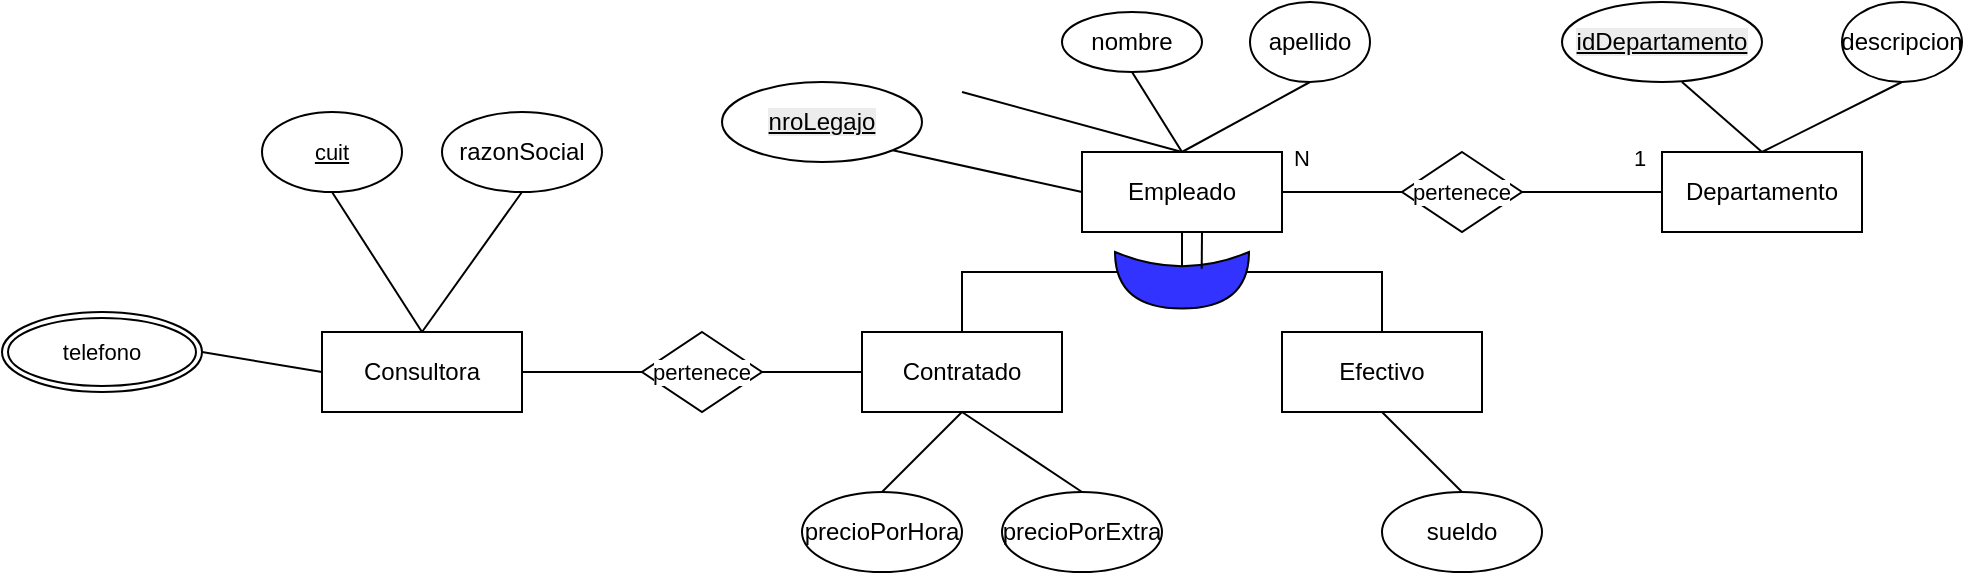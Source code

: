 <mxfile version="28.2.3">
  <diagram name="Página-1" id="D1C6wZMqhGLBzqDgRyi6">
    <mxGraphModel dx="1932" dy="1642" grid="1" gridSize="10" guides="1" tooltips="1" connect="1" arrows="1" fold="1" page="1" pageScale="1" pageWidth="827" pageHeight="1169" math="0" shadow="0">
      <root>
        <mxCell id="0" />
        <mxCell id="1" parent="0" />
        <mxCell id="zFShZ3yeRHjWNIYVcNwl-13" style="edgeStyle=none;shape=connector;rounded=0;orthogonalLoop=1;jettySize=auto;html=1;strokeColor=default;align=center;verticalAlign=middle;fontFamily=Helvetica;fontSize=11;fontColor=default;labelBackgroundColor=default;endArrow=none;entryX=0.5;entryY=0;entryDx=0;entryDy=0;exitX=0.5;exitY=0;exitDx=0;exitDy=0;" edge="1" parent="1" source="zFShZ3yeRHjWNIYVcNwl-3" target="zFShZ3yeRHjWNIYVcNwl-2">
          <mxGeometry relative="1" as="geometry">
            <mxPoint x="290" y="130" as="targetPoint" />
            <Array as="points">
              <mxPoint x="480" y="120" />
              <mxPoint x="270" y="120" />
            </Array>
          </mxGeometry>
        </mxCell>
        <mxCell id="zFShZ3yeRHjWNIYVcNwl-1" value="Empleado" style="whiteSpace=wrap;html=1;align=center;" vertex="1" parent="1">
          <mxGeometry x="330" y="60" width="100" height="40" as="geometry" />
        </mxCell>
        <mxCell id="zFShZ3yeRHjWNIYVcNwl-2" value="Contratado" style="whiteSpace=wrap;html=1;align=center;" vertex="1" parent="1">
          <mxGeometry x="220" y="150" width="100" height="40" as="geometry" />
        </mxCell>
        <mxCell id="zFShZ3yeRHjWNIYVcNwl-3" value="Efectivo" style="whiteSpace=wrap;html=1;align=center;" vertex="1" parent="1">
          <mxGeometry x="430" y="150" width="100" height="40" as="geometry" />
        </mxCell>
        <mxCell id="zFShZ3yeRHjWNIYVcNwl-22" style="edgeStyle=none;shape=connector;rounded=0;orthogonalLoop=1;jettySize=auto;html=1;exitX=0.5;exitY=1;exitDx=0;exitDy=0;entryX=0.5;entryY=0;entryDx=0;entryDy=0;strokeColor=default;align=center;verticalAlign=middle;fontFamily=Helvetica;fontSize=11;fontColor=default;labelBackgroundColor=default;endArrow=none;" edge="1" parent="1" target="zFShZ3yeRHjWNIYVcNwl-1">
          <mxGeometry relative="1" as="geometry">
            <mxPoint x="270" y="30" as="sourcePoint" />
          </mxGeometry>
        </mxCell>
        <mxCell id="zFShZ3yeRHjWNIYVcNwl-17" value="" style="endArrow=none;html=1;rounded=0;strokeColor=default;align=center;verticalAlign=middle;fontFamily=Helvetica;fontSize=11;fontColor=default;labelBackgroundColor=default;entryX=0.5;entryY=1;entryDx=0;entryDy=0;" edge="1" parent="1" target="zFShZ3yeRHjWNIYVcNwl-1">
          <mxGeometry relative="1" as="geometry">
            <mxPoint x="380" y="120" as="sourcePoint" />
            <mxPoint x="490" y="210" as="targetPoint" />
          </mxGeometry>
        </mxCell>
        <mxCell id="zFShZ3yeRHjWNIYVcNwl-23" style="edgeStyle=none;shape=connector;rounded=0;orthogonalLoop=1;jettySize=auto;html=1;exitX=0.5;exitY=1;exitDx=0;exitDy=0;entryX=0.5;entryY=0;entryDx=0;entryDy=0;strokeColor=default;align=center;verticalAlign=middle;fontFamily=Helvetica;fontSize=11;fontColor=default;labelBackgroundColor=default;endArrow=none;" edge="1" parent="1" source="zFShZ3yeRHjWNIYVcNwl-19" target="zFShZ3yeRHjWNIYVcNwl-1">
          <mxGeometry relative="1" as="geometry" />
        </mxCell>
        <mxCell id="zFShZ3yeRHjWNIYVcNwl-19" value="nombre" style="ellipse;whiteSpace=wrap;html=1;align=center;" vertex="1" parent="1">
          <mxGeometry x="320" y="-10" width="70" height="30" as="geometry" />
        </mxCell>
        <mxCell id="zFShZ3yeRHjWNIYVcNwl-24" style="edgeStyle=none;shape=connector;rounded=0;orthogonalLoop=1;jettySize=auto;html=1;exitX=0.5;exitY=1;exitDx=0;exitDy=0;strokeColor=default;align=center;verticalAlign=middle;fontFamily=Helvetica;fontSize=11;fontColor=default;labelBackgroundColor=default;endArrow=none;" edge="1" parent="1" source="zFShZ3yeRHjWNIYVcNwl-20">
          <mxGeometry relative="1" as="geometry">
            <mxPoint x="380" y="60" as="targetPoint" />
          </mxGeometry>
        </mxCell>
        <mxCell id="zFShZ3yeRHjWNIYVcNwl-20" value="apellido" style="ellipse;whiteSpace=wrap;html=1;align=center;" vertex="1" parent="1">
          <mxGeometry x="414" y="-15" width="60" height="40" as="geometry" />
        </mxCell>
        <mxCell id="zFShZ3yeRHjWNIYVcNwl-25" style="edgeStyle=none;shape=connector;rounded=0;orthogonalLoop=1;jettySize=auto;html=1;exitX=0;exitY=0.5;exitDx=0;exitDy=0;entryX=1;entryY=0.5;entryDx=0;entryDy=0;strokeColor=default;align=center;verticalAlign=middle;fontFamily=Helvetica;fontSize=11;fontColor=default;labelBackgroundColor=default;endArrow=none;" edge="1" parent="1" source="zFShZ3yeRHjWNIYVcNwl-26" target="zFShZ3yeRHjWNIYVcNwl-1">
          <mxGeometry relative="1" as="geometry">
            <mxPoint x="500" y="60" as="sourcePoint" />
          </mxGeometry>
        </mxCell>
        <mxCell id="zFShZ3yeRHjWNIYVcNwl-26" value="Departamento" style="whiteSpace=wrap;html=1;align=center;" vertex="1" parent="1">
          <mxGeometry x="620" y="60" width="100" height="40" as="geometry" />
        </mxCell>
        <mxCell id="zFShZ3yeRHjWNIYVcNwl-27" value="pertenece" style="shape=rhombus;perimeter=rhombusPerimeter;whiteSpace=wrap;html=1;align=center;fontFamily=Helvetica;fontSize=11;fontColor=default;labelBackgroundColor=default;" vertex="1" parent="1">
          <mxGeometry x="490" y="60" width="60" height="40" as="geometry" />
        </mxCell>
        <mxCell id="zFShZ3yeRHjWNIYVcNwl-28" value="1" style="text;strokeColor=none;fillColor=none;spacingLeft=4;spacingRight=4;overflow=hidden;rotatable=0;points=[[0,0.5],[1,0.5]];portConstraint=eastwest;fontSize=11;whiteSpace=wrap;html=1;fontFamily=Helvetica;fontColor=default;labelBackgroundColor=default;" vertex="1" parent="1">
          <mxGeometry x="600" y="50" width="40" height="30" as="geometry" />
        </mxCell>
        <mxCell id="zFShZ3yeRHjWNIYVcNwl-30" value="N" style="text;strokeColor=none;fillColor=none;spacingLeft=4;spacingRight=4;overflow=hidden;rotatable=0;points=[[0,0.5],[1,0.5]];portConstraint=eastwest;fontSize=11;whiteSpace=wrap;html=1;fontFamily=Helvetica;fontColor=default;labelBackgroundColor=default;" vertex="1" parent="1">
          <mxGeometry x="430" y="50" width="40" height="30" as="geometry" />
        </mxCell>
        <mxCell id="zFShZ3yeRHjWNIYVcNwl-34" style="edgeStyle=none;shape=connector;rounded=0;orthogonalLoop=1;jettySize=auto;html=1;exitX=0.5;exitY=1;exitDx=0;exitDy=0;entryX=0.5;entryY=0;entryDx=0;entryDy=0;strokeColor=default;align=center;verticalAlign=middle;fontFamily=Helvetica;fontSize=11;fontColor=default;labelBackgroundColor=default;endArrow=none;" edge="1" parent="1" source="zFShZ3yeRHjWNIYVcNwl-31" target="zFShZ3yeRHjWNIYVcNwl-26">
          <mxGeometry relative="1" as="geometry" />
        </mxCell>
        <mxCell id="zFShZ3yeRHjWNIYVcNwl-31" value="descripcion" style="ellipse;whiteSpace=wrap;html=1;align=center;" vertex="1" parent="1">
          <mxGeometry x="710" y="-15" width="60" height="40" as="geometry" />
        </mxCell>
        <mxCell id="zFShZ3yeRHjWNIYVcNwl-33" style="edgeStyle=none;shape=connector;rounded=0;orthogonalLoop=1;jettySize=auto;html=1;exitX=0.5;exitY=1;exitDx=0;exitDy=0;strokeColor=default;align=center;verticalAlign=middle;fontFamily=Helvetica;fontSize=11;fontColor=default;labelBackgroundColor=default;endArrow=none;" edge="1" parent="1">
          <mxGeometry relative="1" as="geometry">
            <mxPoint x="630" y="25" as="sourcePoint" />
            <mxPoint x="670" y="60" as="targetPoint" />
          </mxGeometry>
        </mxCell>
        <mxCell id="zFShZ3yeRHjWNIYVcNwl-35" value="sueldo" style="ellipse;whiteSpace=wrap;html=1;align=center;" vertex="1" parent="1">
          <mxGeometry x="480" y="230" width="80" height="40" as="geometry" />
        </mxCell>
        <mxCell id="zFShZ3yeRHjWNIYVcNwl-36" style="edgeStyle=none;shape=connector;rounded=0;orthogonalLoop=1;jettySize=auto;html=1;exitX=0.5;exitY=0;exitDx=0;exitDy=0;entryX=0.5;entryY=1;entryDx=0;entryDy=0;strokeColor=default;align=center;verticalAlign=middle;fontFamily=Helvetica;fontSize=11;fontColor=default;labelBackgroundColor=default;endArrow=none;" edge="1" parent="1" source="zFShZ3yeRHjWNIYVcNwl-35" target="zFShZ3yeRHjWNIYVcNwl-3">
          <mxGeometry relative="1" as="geometry" />
        </mxCell>
        <mxCell id="zFShZ3yeRHjWNIYVcNwl-39" style="edgeStyle=none;shape=connector;rounded=0;orthogonalLoop=1;jettySize=auto;html=1;exitX=1;exitY=1;exitDx=0;exitDy=0;entryX=0;entryY=0.5;entryDx=0;entryDy=0;strokeColor=default;align=center;verticalAlign=middle;fontFamily=Helvetica;fontSize=11;fontColor=default;labelBackgroundColor=default;endArrow=none;" edge="1" parent="1" source="zFShZ3yeRHjWNIYVcNwl-37" target="zFShZ3yeRHjWNIYVcNwl-1">
          <mxGeometry relative="1" as="geometry" />
        </mxCell>
        <mxCell id="zFShZ3yeRHjWNIYVcNwl-37" value="&lt;span style=&quot;font-size: 12px; background-color: rgb(236, 236, 236);&quot;&gt;nroLegajo&lt;/span&gt;" style="ellipse;whiteSpace=wrap;html=1;align=center;fontStyle=4;fontFamily=Helvetica;fontSize=11;fontColor=default;labelBackgroundColor=default;" vertex="1" parent="1">
          <mxGeometry x="150" y="25" width="100" height="40" as="geometry" />
        </mxCell>
        <mxCell id="zFShZ3yeRHjWNIYVcNwl-38" value="&lt;span style=&quot;font-size: 12px; background-color: rgb(236, 236, 236);&quot;&gt;idDepartamento&lt;/span&gt;" style="ellipse;whiteSpace=wrap;html=1;align=center;fontStyle=4;fontFamily=Helvetica;fontSize=11;fontColor=default;labelBackgroundColor=default;" vertex="1" parent="1">
          <mxGeometry x="570" y="-15" width="100" height="40" as="geometry" />
        </mxCell>
        <mxCell id="zFShZ3yeRHjWNIYVcNwl-41" style="edgeStyle=none;shape=connector;rounded=0;orthogonalLoop=1;jettySize=auto;html=1;exitX=0.5;exitY=0;exitDx=0;exitDy=0;entryX=0.5;entryY=1;entryDx=0;entryDy=0;strokeColor=default;align=center;verticalAlign=middle;fontFamily=Helvetica;fontSize=11;fontColor=default;labelBackgroundColor=default;endArrow=none;" edge="1" parent="1" source="zFShZ3yeRHjWNIYVcNwl-40" target="zFShZ3yeRHjWNIYVcNwl-2">
          <mxGeometry relative="1" as="geometry" />
        </mxCell>
        <mxCell id="zFShZ3yeRHjWNIYVcNwl-40" value="precioPorHora" style="ellipse;whiteSpace=wrap;html=1;align=center;" vertex="1" parent="1">
          <mxGeometry x="190" y="230" width="80" height="40" as="geometry" />
        </mxCell>
        <mxCell id="zFShZ3yeRHjWNIYVcNwl-43" style="edgeStyle=none;shape=connector;rounded=0;orthogonalLoop=1;jettySize=auto;html=1;exitX=0.5;exitY=0;exitDx=0;exitDy=0;entryX=0.5;entryY=1;entryDx=0;entryDy=0;strokeColor=default;align=center;verticalAlign=middle;fontFamily=Helvetica;fontSize=11;fontColor=default;labelBackgroundColor=default;endArrow=none;" edge="1" parent="1" source="zFShZ3yeRHjWNIYVcNwl-42" target="zFShZ3yeRHjWNIYVcNwl-2">
          <mxGeometry relative="1" as="geometry" />
        </mxCell>
        <mxCell id="zFShZ3yeRHjWNIYVcNwl-42" value="precioPorExtra" style="ellipse;whiteSpace=wrap;html=1;align=center;" vertex="1" parent="1">
          <mxGeometry x="290" y="230" width="80" height="40" as="geometry" />
        </mxCell>
        <mxCell id="zFShZ3yeRHjWNIYVcNwl-45" style="edgeStyle=none;shape=connector;rounded=0;orthogonalLoop=1;jettySize=auto;html=1;exitX=1;exitY=0.5;exitDx=0;exitDy=0;entryX=0;entryY=0.5;entryDx=0;entryDy=0;strokeColor=default;align=center;verticalAlign=middle;fontFamily=Helvetica;fontSize=11;fontColor=default;labelBackgroundColor=default;endArrow=none;" edge="1" parent="1" source="zFShZ3yeRHjWNIYVcNwl-47" target="zFShZ3yeRHjWNIYVcNwl-2">
          <mxGeometry relative="1" as="geometry">
            <mxPoint x="140" y="200" as="sourcePoint" />
          </mxGeometry>
        </mxCell>
        <mxCell id="zFShZ3yeRHjWNIYVcNwl-46" value="Consultora" style="whiteSpace=wrap;html=1;align=center;" vertex="1" parent="1">
          <mxGeometry x="-50" y="150" width="100" height="40" as="geometry" />
        </mxCell>
        <mxCell id="zFShZ3yeRHjWNIYVcNwl-48" value="" style="edgeStyle=none;shape=connector;rounded=0;orthogonalLoop=1;jettySize=auto;html=1;exitX=1;exitY=0.5;exitDx=0;exitDy=0;entryX=0;entryY=0.5;entryDx=0;entryDy=0;strokeColor=default;align=center;verticalAlign=middle;fontFamily=Helvetica;fontSize=11;fontColor=default;labelBackgroundColor=default;endArrow=none;" edge="1" parent="1" source="zFShZ3yeRHjWNIYVcNwl-46" target="zFShZ3yeRHjWNIYVcNwl-47">
          <mxGeometry relative="1" as="geometry">
            <mxPoint x="50" y="170" as="sourcePoint" />
            <mxPoint x="220" y="170" as="targetPoint" />
          </mxGeometry>
        </mxCell>
        <mxCell id="zFShZ3yeRHjWNIYVcNwl-47" value="pertenece" style="shape=rhombus;perimeter=rhombusPerimeter;whiteSpace=wrap;html=1;align=center;fontFamily=Helvetica;fontSize=11;fontColor=default;labelBackgroundColor=default;" vertex="1" parent="1">
          <mxGeometry x="110" y="150" width="60" height="40" as="geometry" />
        </mxCell>
        <mxCell id="zFShZ3yeRHjWNIYVcNwl-53" style="edgeStyle=none;shape=connector;rounded=0;orthogonalLoop=1;jettySize=auto;html=1;exitX=0.5;exitY=1;exitDx=0;exitDy=0;entryX=0.5;entryY=0;entryDx=0;entryDy=0;strokeColor=default;align=center;verticalAlign=middle;fontFamily=Helvetica;fontSize=11;fontColor=default;labelBackgroundColor=default;endArrow=none;" edge="1" parent="1" source="zFShZ3yeRHjWNIYVcNwl-52" target="zFShZ3yeRHjWNIYVcNwl-46">
          <mxGeometry relative="1" as="geometry" />
        </mxCell>
        <mxCell id="zFShZ3yeRHjWNIYVcNwl-52" value="cuit" style="ellipse;whiteSpace=wrap;html=1;align=center;fontStyle=4;fontFamily=Helvetica;fontSize=11;fontColor=default;labelBackgroundColor=default;" vertex="1" parent="1">
          <mxGeometry x="-80" y="40" width="70" height="40" as="geometry" />
        </mxCell>
        <mxCell id="zFShZ3yeRHjWNIYVcNwl-56" style="edgeStyle=none;shape=connector;rounded=0;orthogonalLoop=1;jettySize=auto;html=1;exitX=0.5;exitY=1;exitDx=0;exitDy=0;entryX=0.5;entryY=0;entryDx=0;entryDy=0;strokeColor=default;align=center;verticalAlign=middle;fontFamily=Helvetica;fontSize=11;fontColor=default;labelBackgroundColor=default;endArrow=none;" edge="1" parent="1" source="zFShZ3yeRHjWNIYVcNwl-55" target="zFShZ3yeRHjWNIYVcNwl-46">
          <mxGeometry relative="1" as="geometry" />
        </mxCell>
        <mxCell id="zFShZ3yeRHjWNIYVcNwl-55" value="razonSocial" style="ellipse;whiteSpace=wrap;html=1;align=center;" vertex="1" parent="1">
          <mxGeometry x="10" y="40" width="80" height="40" as="geometry" />
        </mxCell>
        <mxCell id="zFShZ3yeRHjWNIYVcNwl-59" style="edgeStyle=none;shape=connector;rounded=0;orthogonalLoop=1;jettySize=auto;html=1;exitX=1;exitY=0.5;exitDx=0;exitDy=0;entryX=0;entryY=0.5;entryDx=0;entryDy=0;strokeColor=default;align=center;verticalAlign=middle;fontFamily=Helvetica;fontSize=11;fontColor=default;labelBackgroundColor=default;endArrow=none;" edge="1" parent="1" source="zFShZ3yeRHjWNIYVcNwl-58" target="zFShZ3yeRHjWNIYVcNwl-46">
          <mxGeometry relative="1" as="geometry" />
        </mxCell>
        <mxCell id="zFShZ3yeRHjWNIYVcNwl-58" value="telefono" style="ellipse;shape=doubleEllipse;margin=3;whiteSpace=wrap;html=1;align=center;fontFamily=Helvetica;fontSize=11;fontColor=default;labelBackgroundColor=default;" vertex="1" parent="1">
          <mxGeometry x="-210" y="140" width="100" height="40" as="geometry" />
        </mxCell>
        <mxCell id="zFShZ3yeRHjWNIYVcNwl-65" style="edgeStyle=none;shape=connector;rounded=0;orthogonalLoop=1;jettySize=auto;html=1;exitX=0.5;exitY=1;exitDx=0;exitDy=0;strokeColor=default;align=center;verticalAlign=middle;fontFamily=Helvetica;fontSize=11;fontColor=default;labelBackgroundColor=default;endArrow=none;" edge="1" parent="1">
          <mxGeometry relative="1" as="geometry">
            <mxPoint x="390" y="135" as="sourcePoint" />
            <mxPoint x="390" y="135" as="targetPoint" />
          </mxGeometry>
        </mxCell>
        <mxCell id="zFShZ3yeRHjWNIYVcNwl-66" style="edgeStyle=none;shape=connector;rounded=0;orthogonalLoop=1;jettySize=auto;html=1;exitX=0;exitY=1;exitDx=0;exitDy=0;strokeColor=default;align=center;verticalAlign=middle;fontFamily=Helvetica;fontSize=11;fontColor=default;labelBackgroundColor=default;endArrow=none;" edge="1" parent="1">
          <mxGeometry relative="1" as="geometry">
            <mxPoint x="330" y="135" as="sourcePoint" />
            <mxPoint x="330" y="135" as="targetPoint" />
          </mxGeometry>
        </mxCell>
        <mxCell id="zFShZ3yeRHjWNIYVcNwl-67" value="" style="shape=xor;whiteSpace=wrap;html=1;fontFamily=Helvetica;fontSize=11;fontColor=default;labelBackgroundColor=default;rotation=90;fillColor=#3333FF;" vertex="1" parent="1">
          <mxGeometry x="365.88" y="90.63" width="28.25" height="67" as="geometry" />
        </mxCell>
        <mxCell id="zFShZ3yeRHjWNIYVcNwl-68" value="" style="endArrow=none;html=1;rounded=0;strokeColor=default;align=center;verticalAlign=middle;fontFamily=Helvetica;fontSize=11;fontColor=default;labelBackgroundColor=default;entryX=0.5;entryY=1;entryDx=0;entryDy=0;exitX=0.296;exitY=0.353;exitDx=0;exitDy=0;exitPerimeter=0;" edge="1" parent="1" source="zFShZ3yeRHjWNIYVcNwl-67">
          <mxGeometry relative="1" as="geometry">
            <mxPoint x="390" y="120" as="sourcePoint" />
            <mxPoint x="390" y="100" as="targetPoint" />
          </mxGeometry>
        </mxCell>
      </root>
    </mxGraphModel>
  </diagram>
</mxfile>
